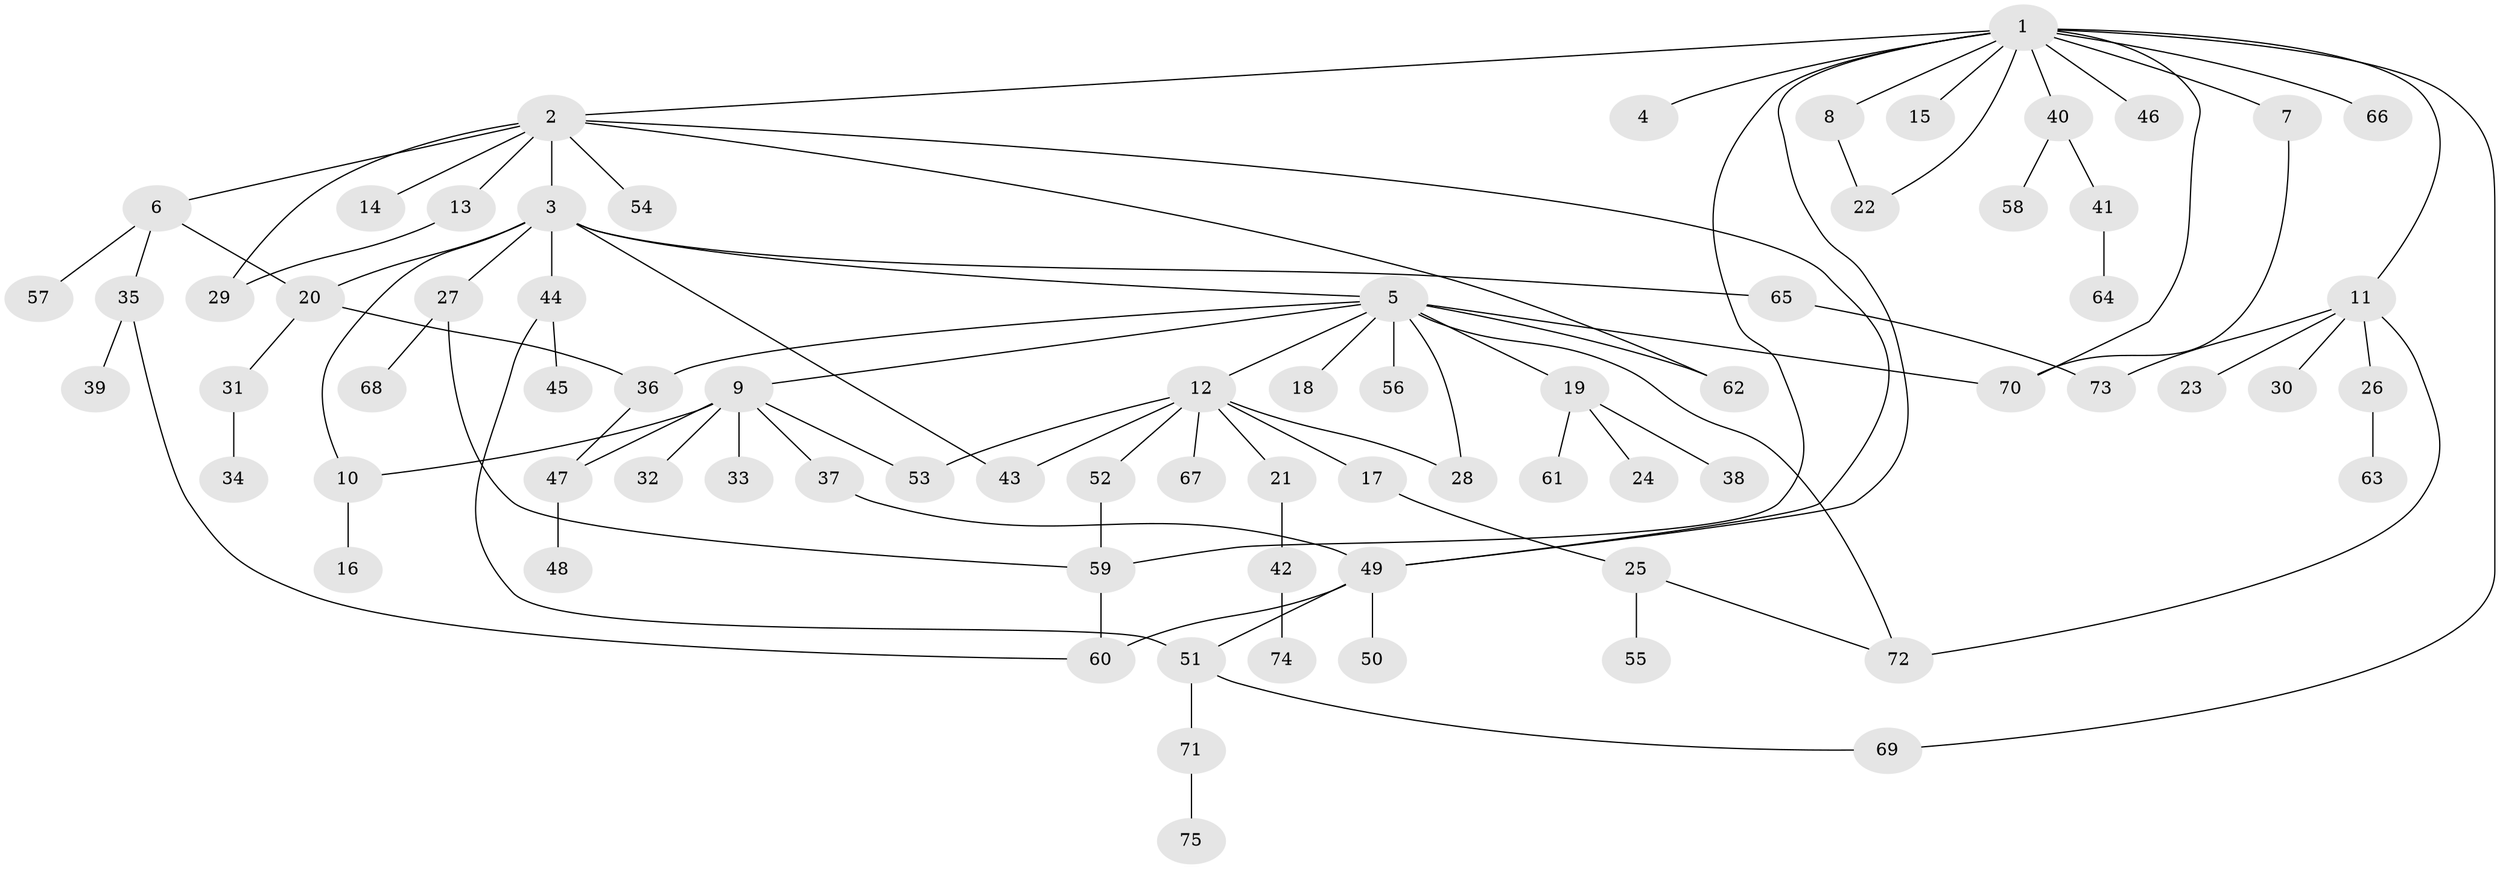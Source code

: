 // Generated by graph-tools (version 1.1) at 2025/49/03/09/25 03:49:50]
// undirected, 75 vertices, 97 edges
graph export_dot {
graph [start="1"]
  node [color=gray90,style=filled];
  1;
  2;
  3;
  4;
  5;
  6;
  7;
  8;
  9;
  10;
  11;
  12;
  13;
  14;
  15;
  16;
  17;
  18;
  19;
  20;
  21;
  22;
  23;
  24;
  25;
  26;
  27;
  28;
  29;
  30;
  31;
  32;
  33;
  34;
  35;
  36;
  37;
  38;
  39;
  40;
  41;
  42;
  43;
  44;
  45;
  46;
  47;
  48;
  49;
  50;
  51;
  52;
  53;
  54;
  55;
  56;
  57;
  58;
  59;
  60;
  61;
  62;
  63;
  64;
  65;
  66;
  67;
  68;
  69;
  70;
  71;
  72;
  73;
  74;
  75;
  1 -- 2;
  1 -- 4;
  1 -- 7;
  1 -- 8;
  1 -- 11;
  1 -- 15;
  1 -- 22;
  1 -- 40;
  1 -- 46;
  1 -- 49;
  1 -- 59;
  1 -- 66;
  1 -- 69;
  1 -- 70;
  2 -- 3;
  2 -- 6;
  2 -- 13;
  2 -- 14;
  2 -- 29;
  2 -- 49;
  2 -- 54;
  2 -- 62;
  3 -- 5;
  3 -- 10;
  3 -- 20;
  3 -- 27;
  3 -- 43;
  3 -- 44;
  3 -- 65;
  5 -- 9;
  5 -- 12;
  5 -- 18;
  5 -- 19;
  5 -- 28;
  5 -- 36;
  5 -- 56;
  5 -- 62;
  5 -- 70;
  5 -- 72;
  6 -- 20;
  6 -- 35;
  6 -- 57;
  7 -- 70;
  8 -- 22;
  9 -- 10;
  9 -- 32;
  9 -- 33;
  9 -- 37;
  9 -- 47;
  9 -- 53;
  10 -- 16;
  11 -- 23;
  11 -- 26;
  11 -- 30;
  11 -- 72;
  11 -- 73;
  12 -- 17;
  12 -- 21;
  12 -- 28;
  12 -- 43;
  12 -- 52;
  12 -- 53;
  12 -- 67;
  13 -- 29;
  17 -- 25;
  19 -- 24;
  19 -- 38;
  19 -- 61;
  20 -- 31;
  20 -- 36;
  21 -- 42;
  25 -- 55;
  25 -- 72;
  26 -- 63;
  27 -- 59;
  27 -- 68;
  31 -- 34;
  35 -- 39;
  35 -- 60;
  36 -- 47;
  37 -- 49;
  40 -- 41;
  40 -- 58;
  41 -- 64;
  42 -- 74;
  44 -- 45;
  44 -- 51;
  47 -- 48;
  49 -- 50;
  49 -- 51;
  49 -- 60;
  51 -- 69;
  51 -- 71;
  52 -- 59;
  59 -- 60;
  65 -- 73;
  71 -- 75;
}
